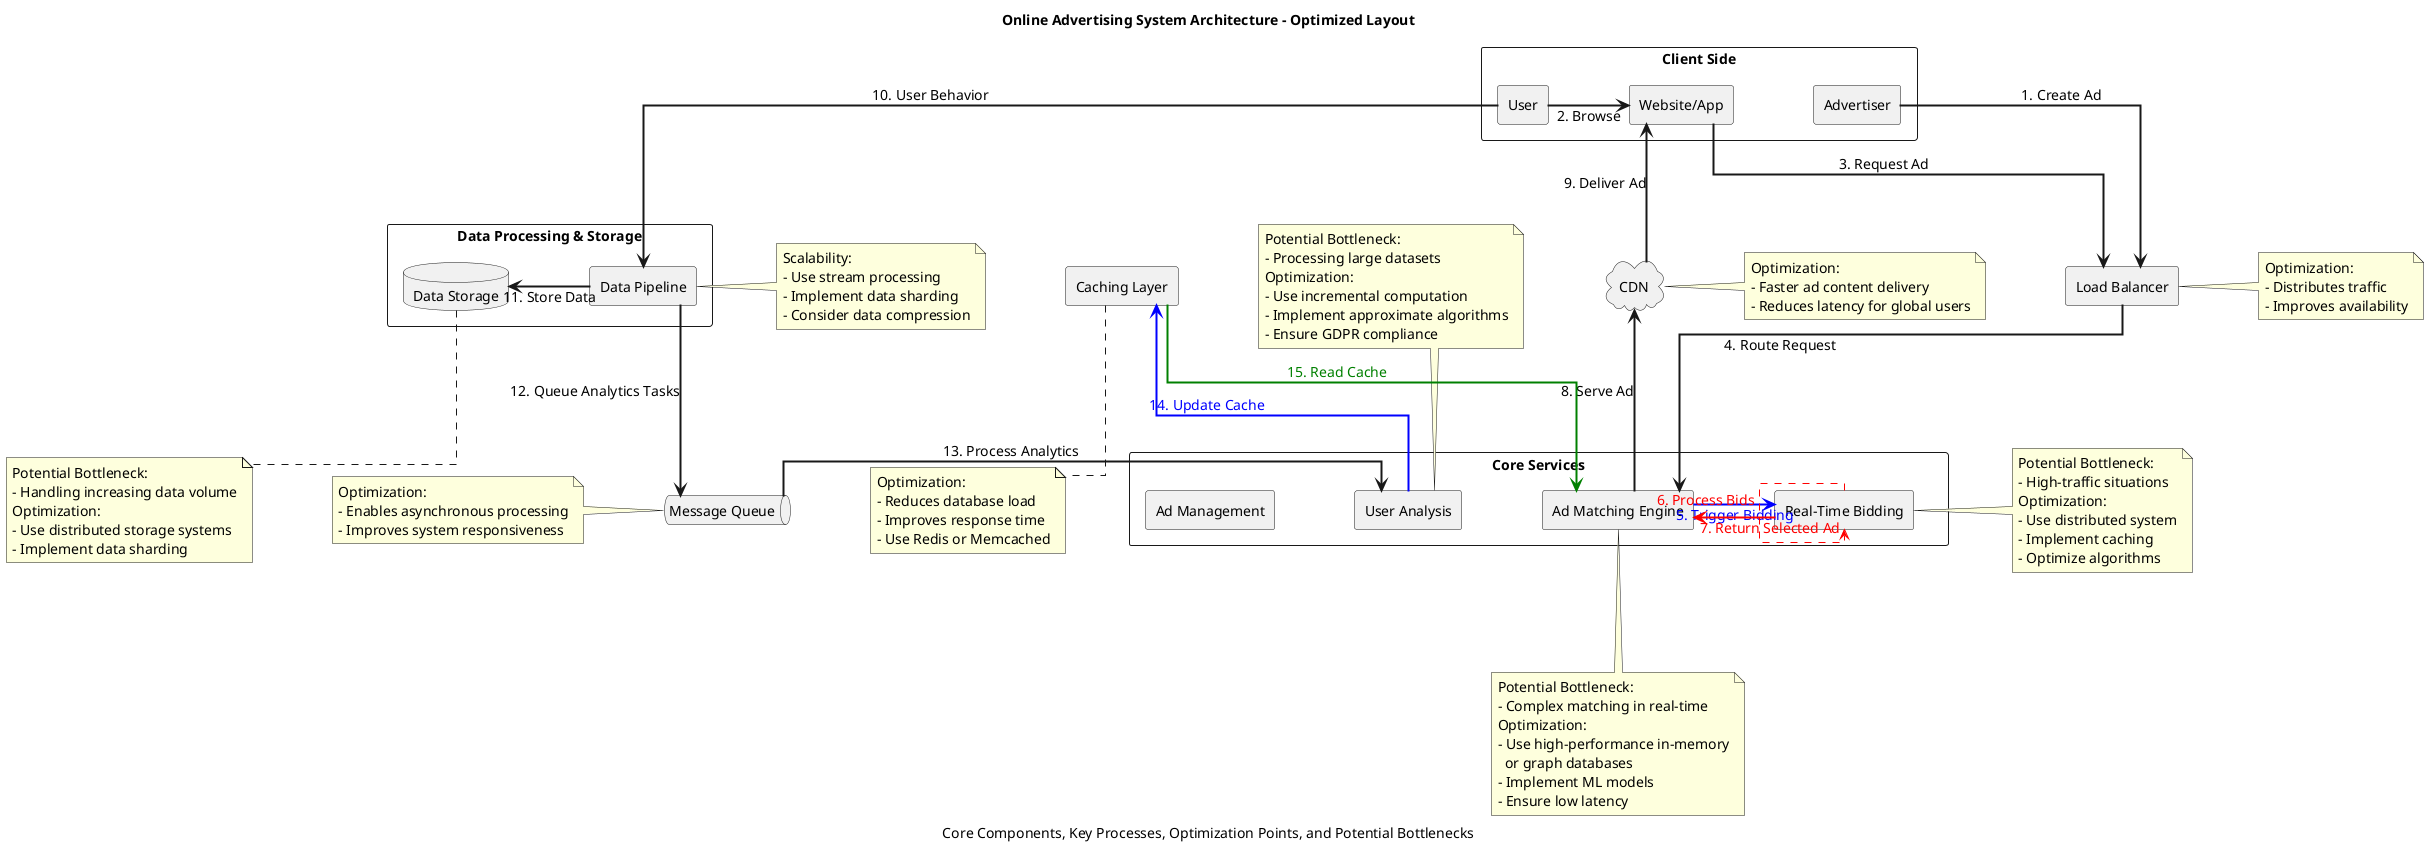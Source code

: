@startuml
skinparam backgroundColor white
skinparam defaultFontName Arial
skinparam defaultFontSize 14
skinparam componentStyle rectangle
skinparam linetype ortho
skinparam nodesep 80
skinparam ranksep 100

title Online Advertising System Architecture - Optimized Layout
caption Core Components, Key Processes, Optimization Points, and Potential Bottlenecks

rectangle "Client Side" {
    [Advertiser] as Advertiser
    [User] as User
    [Website/App] as Publisher
}

cloud "CDN" as CDN

rectangle "Load Balancer" as LoadBalancer

rectangle "Core Services" {
    [Ad Management] as AdManagement
    [User Analysis] as UserAnalysis
    [Ad Matching Engine] as AdMatching
    [Real-Time Bidding] as RTB
}

rectangle "Caching Layer" as CacheLayer

rectangle "Data Processing & Storage" {
    [Data Pipeline] as DataPipeline
    database "Data Storage" as DataStorage
}

queue "Message Queue" as MessageQueue

Advertiser -[thickness=2]d-> LoadBalancer : "1. Create Ad"
User -[thickness=2]r-> Publisher : "2. Browse"
Publisher -[thickness=2]d-> LoadBalancer : "3. Request Ad"
LoadBalancer -[thickness=2]d-> AdMatching : "4. Route Request"
AdMatching -[#blue;thickness=2]r-> RTB : "<color:blue>5. Trigger Bidding</color>"
RTB -[#red;thickness=2,dashed]d-> RTB : "<color:red>6. Process Bids</color>"
RTB -[#red;thickness=2]l-> AdMatching : "<color:red>7. Return Selected Ad</color>"
AdMatching -[thickness=2]u-> CDN : "8. Serve Ad"
CDN -[thickness=2]u-> Publisher : "9. Deliver Ad"
User -[thickness=2]d-> DataPipeline : "10. User Behavior"
DataPipeline -[thickness=2]r-> DataStorage : "11. Store Data"
DataPipeline -[thickness=2]d-> MessageQueue : "12. Queue Analytics Tasks"
MessageQueue -[thickness=2]r-> UserAnalysis : "13. Process Analytics"
UserAnalysis -[#blue;thickness=2]u-> CacheLayer : "<color:blue>14. Update Cache</color>"
AdMatching <-[#green;thickness=2]u- CacheLayer : "<color:green>15. Read Cache</color>"

note right of LoadBalancer
  Optimization: 
  - Distributes traffic
  - Improves availability
end note

note right of CDN
  Optimization:
  - Faster ad content delivery
  - Reduces latency for global users
end note

note right of RTB
  Potential Bottleneck: 
  - High-traffic situations
  Optimization: 
  - Use distributed system
  - Implement caching
  - Optimize algorithms
end note

note bottom of AdMatching
  Potential Bottleneck:
  - Complex matching in real-time
  Optimization:
  - Use high-performance in-memory
    or graph databases
  - Implement ML models
  - Ensure low latency
end note

note left of DataPipeline
  Scalability:
  - Use stream processing
  - Implement data sharding
  - Consider data compression
end note

note top of UserAnalysis
  Potential Bottleneck:
  - Processing large datasets
  Optimization:
  - Use incremental computation
  - Implement approximate algorithms
  - Ensure GDPR compliance
end note

note bottom of CacheLayer
  Optimization:
  - Reduces database load
  - Improves response time
  - Use Redis or Memcached
end note

note left of MessageQueue
  Optimization:
  - Enables asynchronous processing
  - Improves system responsiveness
end note

note bottom of DataStorage
  Potential Bottleneck:
  - Handling increasing data volume
  Optimization:
  - Use distributed storage systems
  - Implement data sharding
end note

@enduml
